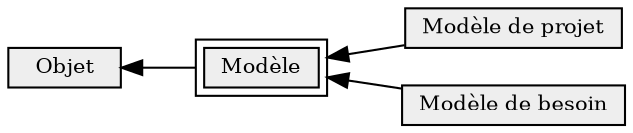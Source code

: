 digraph a {
size="8,20";
rankdir=LR;
node [height=0 style="filled", shape="box", font="Helvetica-Bold", fontsize="10", color="#00000"];
"Modèle" -> "Modèle_de_projet" [dir=back];
"Modèle" -> "Modèle_de_besoin" [dir=back];
"Objet" -> "Modèle" [dir=back];
"Modèle" [URL="http://smw.learning-socle.org/index.php/Cat%C3%A9gorie:Mod%C3%A8le",peripheries=2,label="Modèle",fillcolor="#EEEEEE"];
"Modèle_de_besoin" [URL="http://smw.learning-socle.org/index.php/Cat%C3%A9gorie:Mod%C3%A8le_de_besoin",peripheries=1,label="Modèle de besoin",fillcolor="#EEEEEE"];
"Modèle_de_projet" [URL="http://smw.learning-socle.org/index.php/Cat%C3%A9gorie:Mod%C3%A8le_de_projet",peripheries=1,label="Modèle de projet",fillcolor="#EEEEEE"];
"Objet" [URL="http://smw.learning-socle.org/index.php/Cat%C3%A9gorie:Objet",peripheries=1,label="Objet",fillcolor="#EEEEEE"];
}
